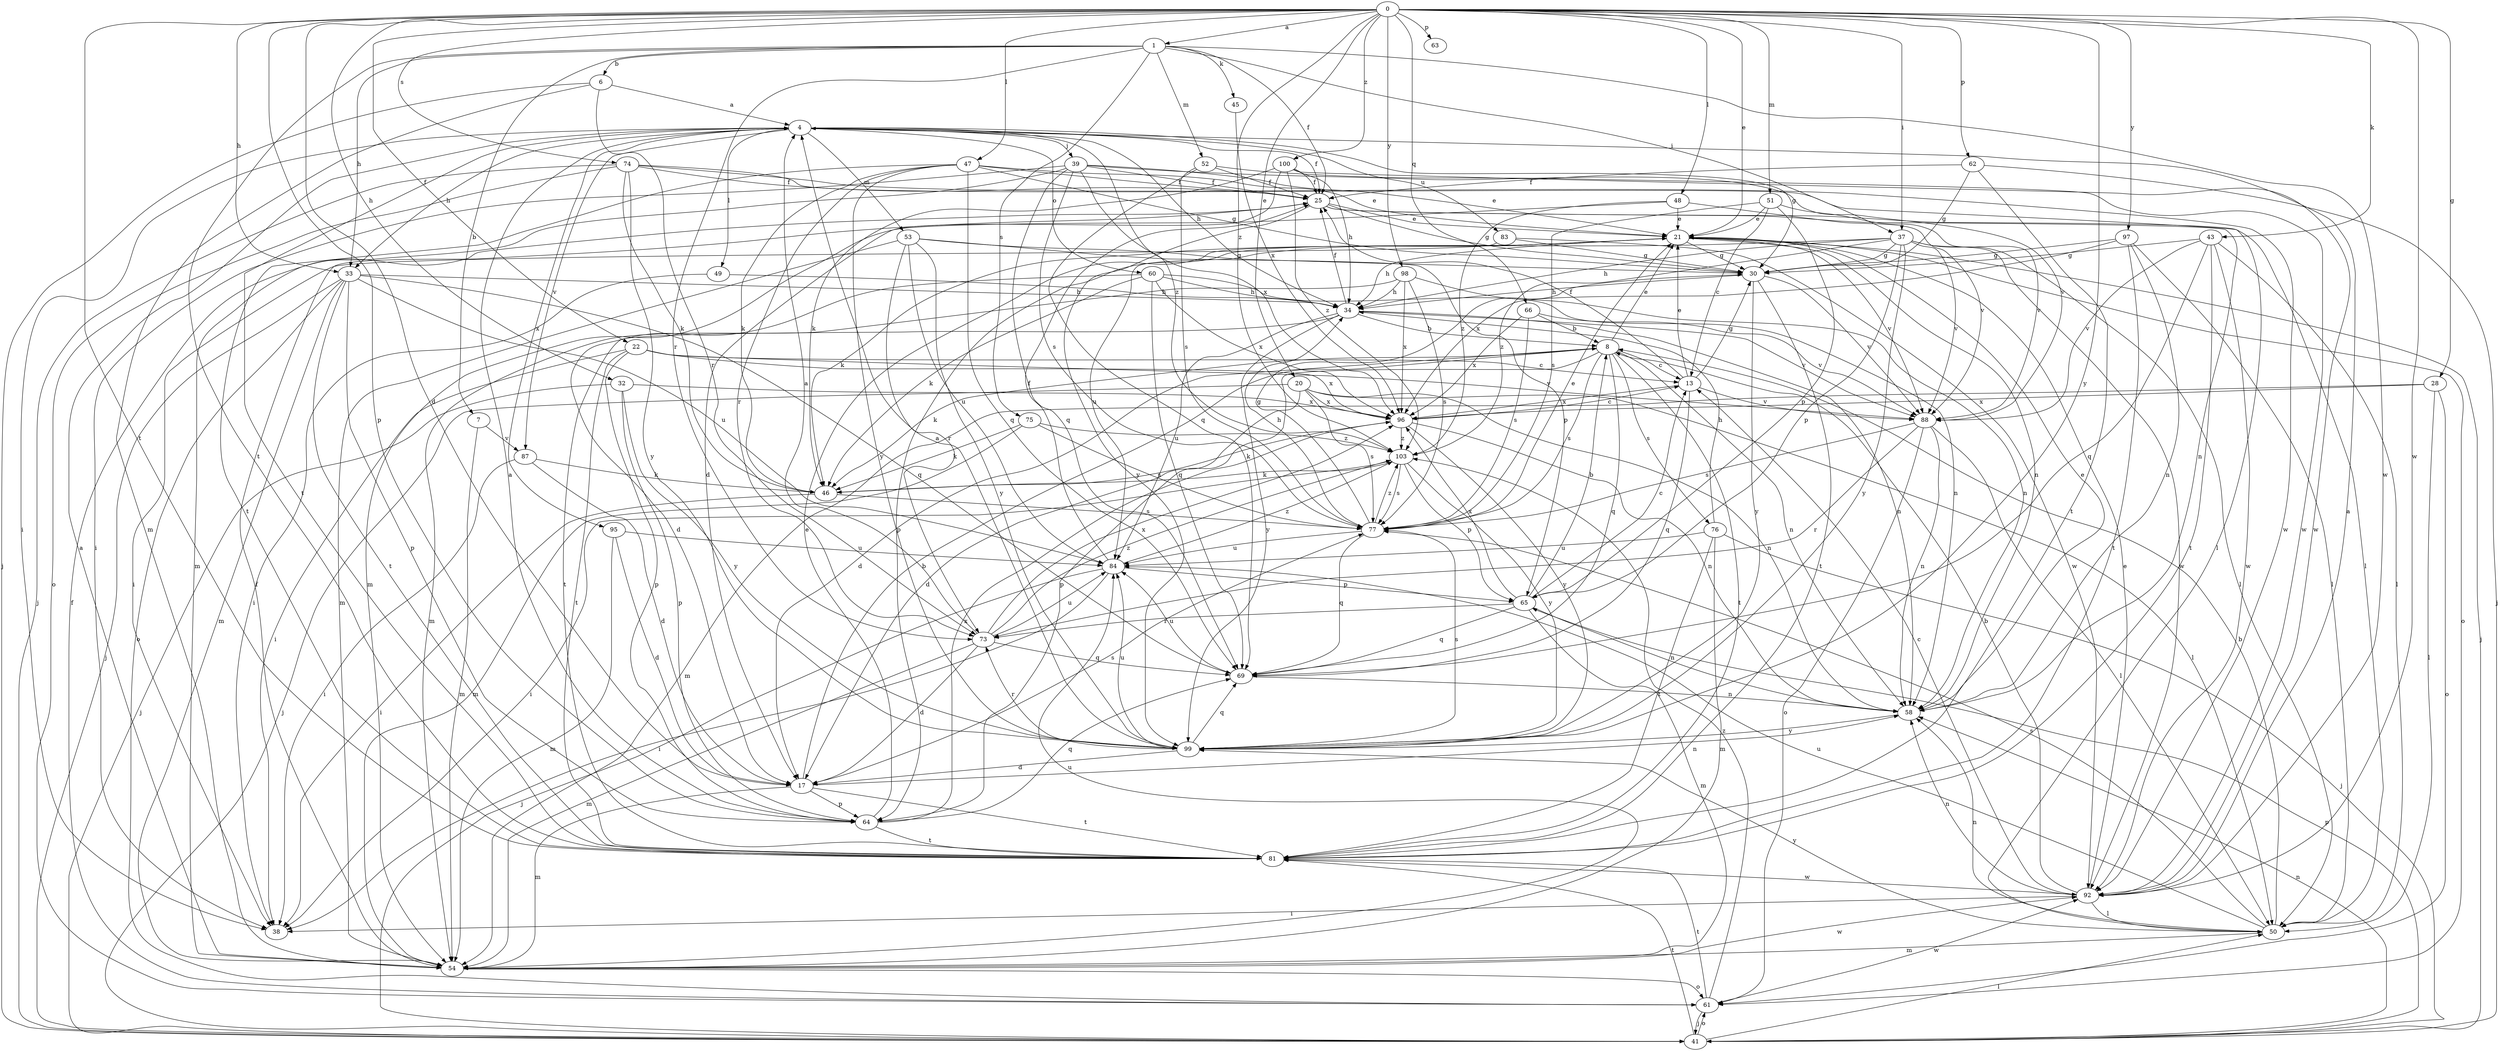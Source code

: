 strict digraph  {
0;
1;
4;
6;
7;
8;
13;
17;
20;
21;
22;
25;
28;
30;
32;
33;
34;
37;
38;
39;
41;
43;
45;
46;
47;
48;
49;
50;
51;
52;
53;
54;
58;
60;
61;
62;
63;
64;
65;
66;
69;
73;
74;
75;
76;
77;
81;
83;
84;
87;
88;
92;
95;
96;
97;
98;
99;
100;
103;
0 -> 1  [label=a];
0 -> 17  [label=d];
0 -> 20  [label=e];
0 -> 21  [label=e];
0 -> 22  [label=f];
0 -> 28  [label=g];
0 -> 32  [label=h];
0 -> 33  [label=h];
0 -> 37  [label=i];
0 -> 43  [label=k];
0 -> 47  [label=l];
0 -> 48  [label=l];
0 -> 51  [label=m];
0 -> 62  [label=p];
0 -> 63  [label=p];
0 -> 64  [label=p];
0 -> 66  [label=q];
0 -> 74  [label=s];
0 -> 81  [label=t];
0 -> 92  [label=w];
0 -> 97  [label=y];
0 -> 98  [label=y];
0 -> 99  [label=y];
0 -> 100  [label=z];
0 -> 103  [label=z];
1 -> 6  [label=b];
1 -> 7  [label=b];
1 -> 25  [label=f];
1 -> 33  [label=h];
1 -> 37  [label=i];
1 -> 45  [label=k];
1 -> 52  [label=m];
1 -> 73  [label=r];
1 -> 75  [label=s];
1 -> 81  [label=t];
1 -> 92  [label=w];
4 -> 25  [label=f];
4 -> 30  [label=g];
4 -> 33  [label=h];
4 -> 34  [label=h];
4 -> 38  [label=i];
4 -> 39  [label=j];
4 -> 49  [label=l];
4 -> 53  [label=m];
4 -> 60  [label=o];
4 -> 81  [label=t];
4 -> 83  [label=u];
4 -> 87  [label=v];
4 -> 95  [label=x];
4 -> 103  [label=z];
6 -> 4  [label=a];
6 -> 41  [label=j];
6 -> 54  [label=m];
6 -> 73  [label=r];
7 -> 54  [label=m];
7 -> 87  [label=v];
8 -> 13  [label=c];
8 -> 17  [label=d];
8 -> 21  [label=e];
8 -> 46  [label=k];
8 -> 58  [label=n];
8 -> 64  [label=p];
8 -> 69  [label=q];
8 -> 76  [label=s];
8 -> 77  [label=s];
8 -> 81  [label=t];
13 -> 21  [label=e];
13 -> 25  [label=f];
13 -> 30  [label=g];
13 -> 69  [label=q];
13 -> 88  [label=v];
13 -> 96  [label=x];
17 -> 8  [label=b];
17 -> 54  [label=m];
17 -> 58  [label=n];
17 -> 64  [label=p];
17 -> 77  [label=s];
17 -> 81  [label=t];
20 -> 17  [label=d];
20 -> 41  [label=j];
20 -> 50  [label=l];
20 -> 58  [label=n];
20 -> 77  [label=s];
20 -> 96  [label=x];
21 -> 30  [label=g];
21 -> 34  [label=h];
21 -> 41  [label=j];
21 -> 58  [label=n];
21 -> 61  [label=o];
21 -> 64  [label=p];
21 -> 84  [label=u];
21 -> 88  [label=v];
22 -> 13  [label=c];
22 -> 38  [label=i];
22 -> 64  [label=p];
22 -> 81  [label=t];
22 -> 88  [label=v];
22 -> 96  [label=x];
25 -> 21  [label=e];
25 -> 30  [label=g];
25 -> 50  [label=l];
25 -> 58  [label=n];
25 -> 99  [label=y];
28 -> 50  [label=l];
28 -> 54  [label=m];
28 -> 61  [label=o];
28 -> 96  [label=x];
30 -> 34  [label=h];
30 -> 81  [label=t];
30 -> 88  [label=v];
30 -> 99  [label=y];
32 -> 41  [label=j];
32 -> 64  [label=p];
32 -> 96  [label=x];
32 -> 99  [label=y];
33 -> 34  [label=h];
33 -> 41  [label=j];
33 -> 54  [label=m];
33 -> 61  [label=o];
33 -> 64  [label=p];
33 -> 69  [label=q];
33 -> 81  [label=t];
33 -> 84  [label=u];
34 -> 8  [label=b];
34 -> 25  [label=f];
34 -> 58  [label=n];
34 -> 81  [label=t];
34 -> 84  [label=u];
34 -> 88  [label=v];
34 -> 99  [label=y];
37 -> 30  [label=g];
37 -> 34  [label=h];
37 -> 46  [label=k];
37 -> 50  [label=l];
37 -> 65  [label=p];
37 -> 88  [label=v];
37 -> 92  [label=w];
37 -> 99  [label=y];
37 -> 103  [label=z];
39 -> 21  [label=e];
39 -> 25  [label=f];
39 -> 38  [label=i];
39 -> 54  [label=m];
39 -> 69  [label=q];
39 -> 77  [label=s];
39 -> 88  [label=v];
39 -> 96  [label=x];
41 -> 50  [label=l];
41 -> 58  [label=n];
41 -> 61  [label=o];
41 -> 65  [label=p];
41 -> 81  [label=t];
43 -> 30  [label=g];
43 -> 50  [label=l];
43 -> 69  [label=q];
43 -> 81  [label=t];
43 -> 88  [label=v];
43 -> 92  [label=w];
45 -> 96  [label=x];
46 -> 38  [label=i];
46 -> 77  [label=s];
47 -> 21  [label=e];
47 -> 25  [label=f];
47 -> 30  [label=g];
47 -> 46  [label=k];
47 -> 69  [label=q];
47 -> 73  [label=r];
47 -> 81  [label=t];
47 -> 99  [label=y];
48 -> 21  [label=e];
48 -> 54  [label=m];
48 -> 88  [label=v];
48 -> 103  [label=z];
49 -> 34  [label=h];
49 -> 38  [label=i];
50 -> 8  [label=b];
50 -> 54  [label=m];
50 -> 58  [label=n];
50 -> 77  [label=s];
50 -> 84  [label=u];
50 -> 99  [label=y];
51 -> 13  [label=c];
51 -> 21  [label=e];
51 -> 65  [label=p];
51 -> 77  [label=s];
51 -> 88  [label=v];
52 -> 25  [label=f];
52 -> 69  [label=q];
52 -> 77  [label=s];
52 -> 92  [label=w];
53 -> 30  [label=g];
53 -> 54  [label=m];
53 -> 65  [label=p];
53 -> 73  [label=r];
53 -> 84  [label=u];
53 -> 99  [label=y];
54 -> 4  [label=a];
54 -> 25  [label=f];
54 -> 61  [label=o];
54 -> 84  [label=u];
54 -> 92  [label=w];
58 -> 21  [label=e];
58 -> 99  [label=y];
60 -> 17  [label=d];
60 -> 34  [label=h];
60 -> 46  [label=k];
60 -> 58  [label=n];
60 -> 69  [label=q];
60 -> 96  [label=x];
61 -> 25  [label=f];
61 -> 41  [label=j];
61 -> 81  [label=t];
61 -> 92  [label=w];
61 -> 103  [label=z];
62 -> 25  [label=f];
62 -> 30  [label=g];
62 -> 41  [label=j];
62 -> 81  [label=t];
64 -> 4  [label=a];
64 -> 21  [label=e];
64 -> 69  [label=q];
64 -> 81  [label=t];
64 -> 96  [label=x];
65 -> 8  [label=b];
65 -> 13  [label=c];
65 -> 54  [label=m];
65 -> 58  [label=n];
65 -> 69  [label=q];
65 -> 73  [label=r];
65 -> 96  [label=x];
66 -> 8  [label=b];
66 -> 77  [label=s];
66 -> 88  [label=v];
66 -> 96  [label=x];
69 -> 58  [label=n];
69 -> 84  [label=u];
73 -> 4  [label=a];
73 -> 17  [label=d];
73 -> 54  [label=m];
73 -> 69  [label=q];
73 -> 84  [label=u];
73 -> 96  [label=x];
73 -> 103  [label=z];
74 -> 25  [label=f];
74 -> 41  [label=j];
74 -> 46  [label=k];
74 -> 50  [label=l];
74 -> 61  [label=o];
74 -> 92  [label=w];
74 -> 99  [label=y];
75 -> 46  [label=k];
75 -> 54  [label=m];
75 -> 77  [label=s];
75 -> 103  [label=z];
76 -> 34  [label=h];
76 -> 41  [label=j];
76 -> 54  [label=m];
76 -> 81  [label=t];
76 -> 84  [label=u];
77 -> 21  [label=e];
77 -> 30  [label=g];
77 -> 34  [label=h];
77 -> 69  [label=q];
77 -> 84  [label=u];
77 -> 103  [label=z];
81 -> 92  [label=w];
83 -> 30  [label=g];
83 -> 38  [label=i];
83 -> 92  [label=w];
84 -> 25  [label=f];
84 -> 38  [label=i];
84 -> 41  [label=j];
84 -> 65  [label=p];
84 -> 103  [label=z];
87 -> 17  [label=d];
87 -> 38  [label=i];
87 -> 46  [label=k];
88 -> 50  [label=l];
88 -> 58  [label=n];
88 -> 61  [label=o];
88 -> 73  [label=r];
88 -> 77  [label=s];
92 -> 4  [label=a];
92 -> 8  [label=b];
92 -> 13  [label=c];
92 -> 21  [label=e];
92 -> 38  [label=i];
92 -> 50  [label=l];
92 -> 58  [label=n];
95 -> 17  [label=d];
95 -> 54  [label=m];
95 -> 84  [label=u];
96 -> 13  [label=c];
96 -> 46  [label=k];
96 -> 58  [label=n];
96 -> 99  [label=y];
96 -> 103  [label=z];
97 -> 30  [label=g];
97 -> 50  [label=l];
97 -> 58  [label=n];
97 -> 81  [label=t];
97 -> 96  [label=x];
98 -> 34  [label=h];
98 -> 54  [label=m];
98 -> 58  [label=n];
98 -> 77  [label=s];
98 -> 96  [label=x];
99 -> 4  [label=a];
99 -> 17  [label=d];
99 -> 69  [label=q];
99 -> 73  [label=r];
99 -> 77  [label=s];
99 -> 84  [label=u];
100 -> 17  [label=d];
100 -> 25  [label=f];
100 -> 34  [label=h];
100 -> 46  [label=k];
100 -> 92  [label=w];
100 -> 103  [label=z];
103 -> 38  [label=i];
103 -> 46  [label=k];
103 -> 65  [label=p];
103 -> 77  [label=s];
103 -> 99  [label=y];
}
